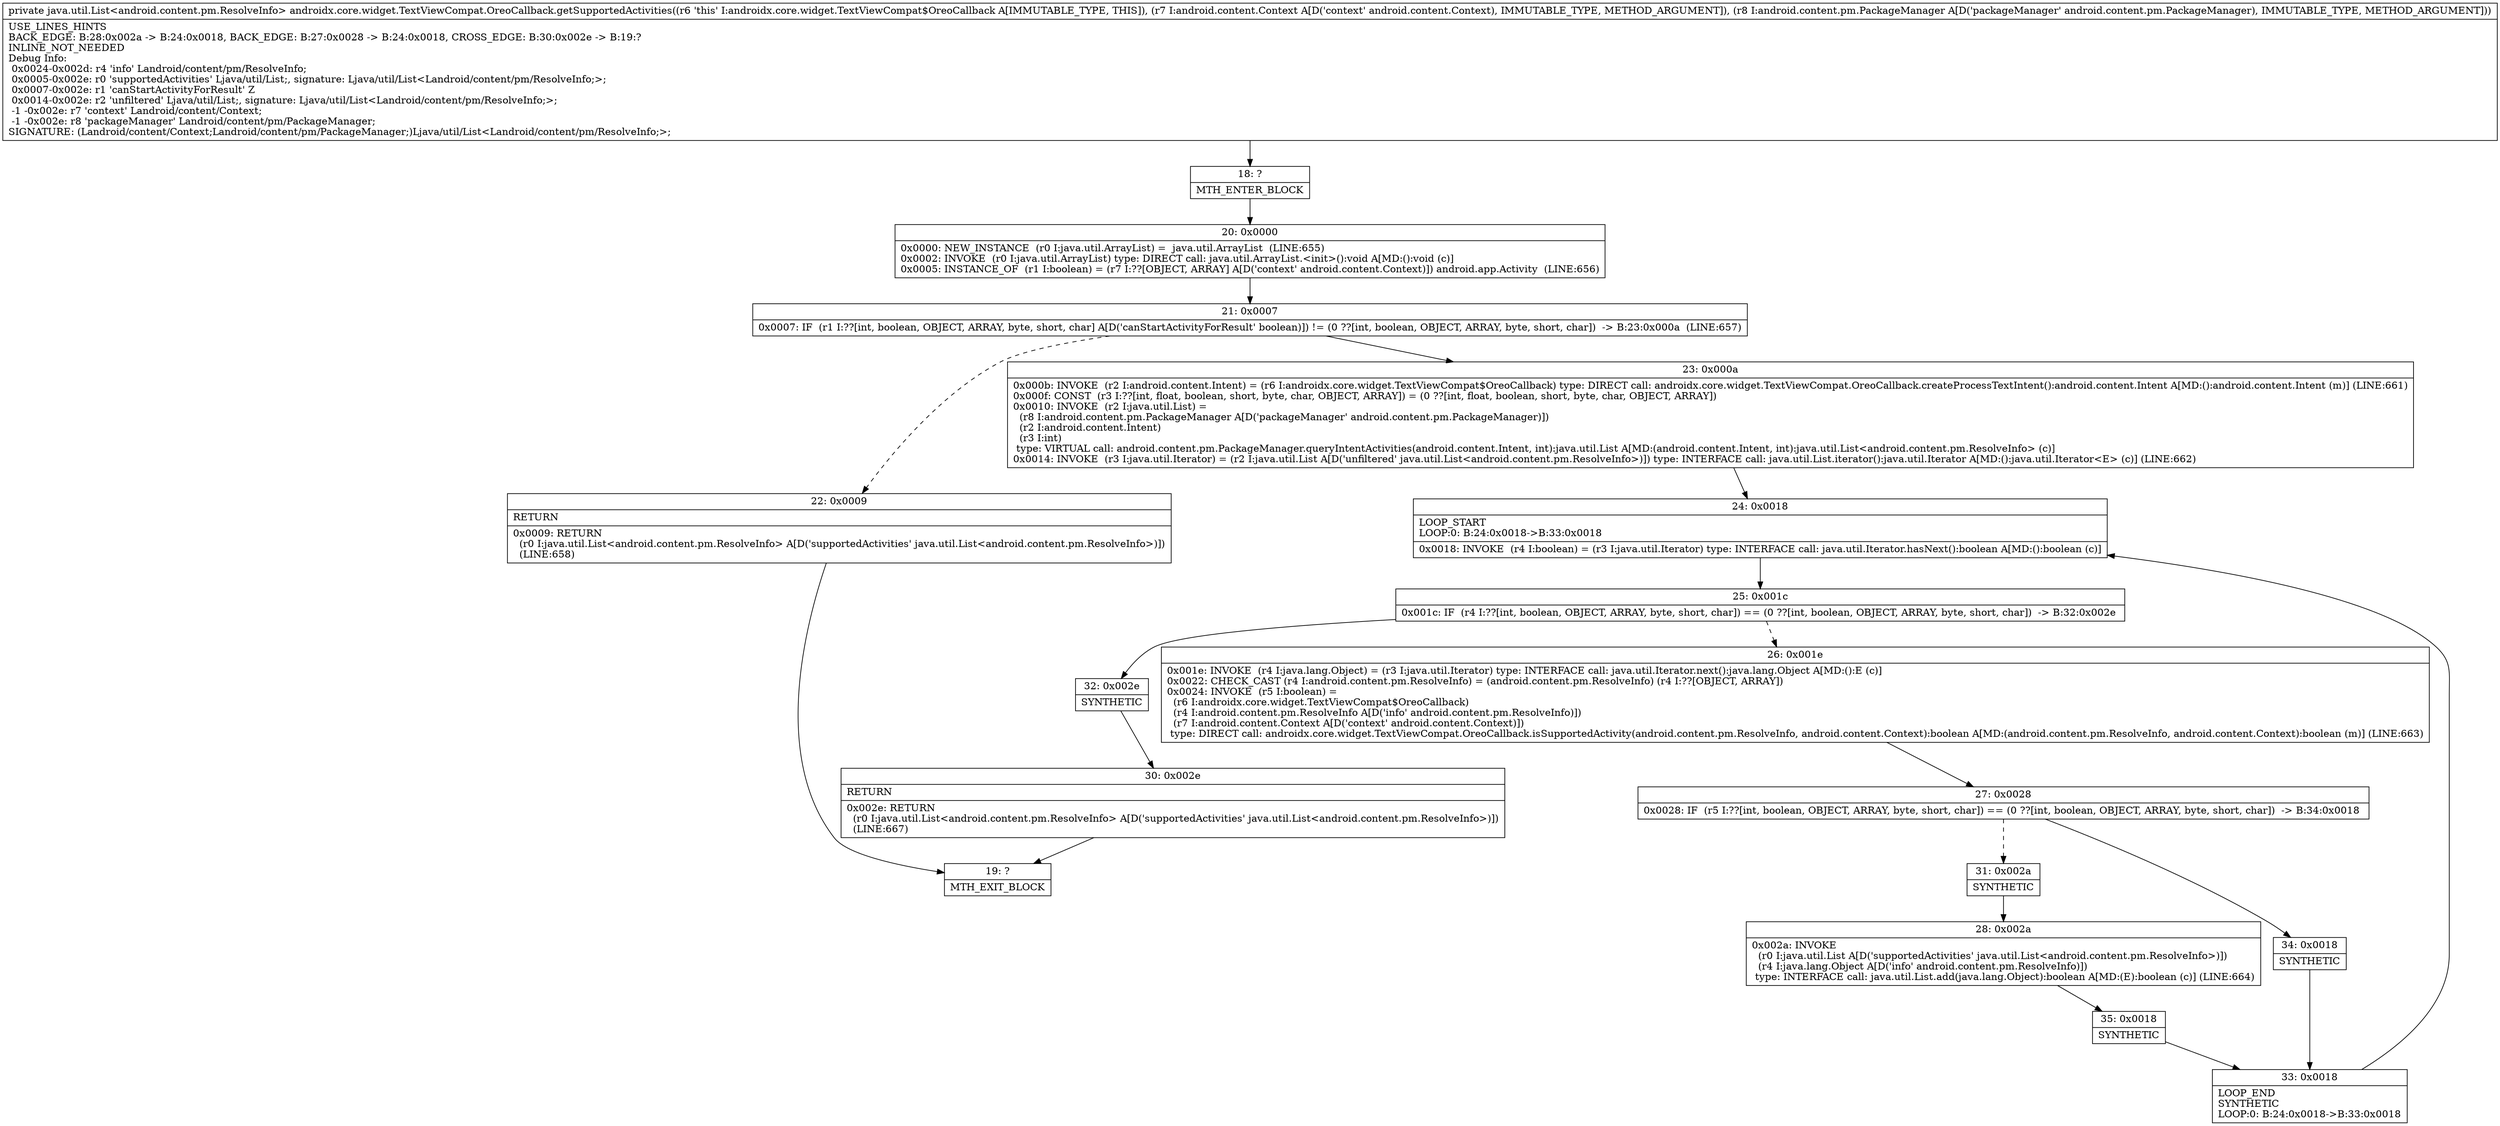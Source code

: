 digraph "CFG forandroidx.core.widget.TextViewCompat.OreoCallback.getSupportedActivities(Landroid\/content\/Context;Landroid\/content\/pm\/PackageManager;)Ljava\/util\/List;" {
Node_18 [shape=record,label="{18\:\ ?|MTH_ENTER_BLOCK\l}"];
Node_20 [shape=record,label="{20\:\ 0x0000|0x0000: NEW_INSTANCE  (r0 I:java.util.ArrayList) =  java.util.ArrayList  (LINE:655)\l0x0002: INVOKE  (r0 I:java.util.ArrayList) type: DIRECT call: java.util.ArrayList.\<init\>():void A[MD:():void (c)]\l0x0005: INSTANCE_OF  (r1 I:boolean) = (r7 I:??[OBJECT, ARRAY] A[D('context' android.content.Context)]) android.app.Activity  (LINE:656)\l}"];
Node_21 [shape=record,label="{21\:\ 0x0007|0x0007: IF  (r1 I:??[int, boolean, OBJECT, ARRAY, byte, short, char] A[D('canStartActivityForResult' boolean)]) != (0 ??[int, boolean, OBJECT, ARRAY, byte, short, char])  \-\> B:23:0x000a  (LINE:657)\l}"];
Node_22 [shape=record,label="{22\:\ 0x0009|RETURN\l|0x0009: RETURN  \l  (r0 I:java.util.List\<android.content.pm.ResolveInfo\> A[D('supportedActivities' java.util.List\<android.content.pm.ResolveInfo\>)])\l  (LINE:658)\l}"];
Node_19 [shape=record,label="{19\:\ ?|MTH_EXIT_BLOCK\l}"];
Node_23 [shape=record,label="{23\:\ 0x000a|0x000b: INVOKE  (r2 I:android.content.Intent) = (r6 I:androidx.core.widget.TextViewCompat$OreoCallback) type: DIRECT call: androidx.core.widget.TextViewCompat.OreoCallback.createProcessTextIntent():android.content.Intent A[MD:():android.content.Intent (m)] (LINE:661)\l0x000f: CONST  (r3 I:??[int, float, boolean, short, byte, char, OBJECT, ARRAY]) = (0 ??[int, float, boolean, short, byte, char, OBJECT, ARRAY]) \l0x0010: INVOKE  (r2 I:java.util.List) = \l  (r8 I:android.content.pm.PackageManager A[D('packageManager' android.content.pm.PackageManager)])\l  (r2 I:android.content.Intent)\l  (r3 I:int)\l type: VIRTUAL call: android.content.pm.PackageManager.queryIntentActivities(android.content.Intent, int):java.util.List A[MD:(android.content.Intent, int):java.util.List\<android.content.pm.ResolveInfo\> (c)]\l0x0014: INVOKE  (r3 I:java.util.Iterator) = (r2 I:java.util.List A[D('unfiltered' java.util.List\<android.content.pm.ResolveInfo\>)]) type: INTERFACE call: java.util.List.iterator():java.util.Iterator A[MD:():java.util.Iterator\<E\> (c)] (LINE:662)\l}"];
Node_24 [shape=record,label="{24\:\ 0x0018|LOOP_START\lLOOP:0: B:24:0x0018\-\>B:33:0x0018\l|0x0018: INVOKE  (r4 I:boolean) = (r3 I:java.util.Iterator) type: INTERFACE call: java.util.Iterator.hasNext():boolean A[MD:():boolean (c)]\l}"];
Node_25 [shape=record,label="{25\:\ 0x001c|0x001c: IF  (r4 I:??[int, boolean, OBJECT, ARRAY, byte, short, char]) == (0 ??[int, boolean, OBJECT, ARRAY, byte, short, char])  \-\> B:32:0x002e \l}"];
Node_26 [shape=record,label="{26\:\ 0x001e|0x001e: INVOKE  (r4 I:java.lang.Object) = (r3 I:java.util.Iterator) type: INTERFACE call: java.util.Iterator.next():java.lang.Object A[MD:():E (c)]\l0x0022: CHECK_CAST (r4 I:android.content.pm.ResolveInfo) = (android.content.pm.ResolveInfo) (r4 I:??[OBJECT, ARRAY]) \l0x0024: INVOKE  (r5 I:boolean) = \l  (r6 I:androidx.core.widget.TextViewCompat$OreoCallback)\l  (r4 I:android.content.pm.ResolveInfo A[D('info' android.content.pm.ResolveInfo)])\l  (r7 I:android.content.Context A[D('context' android.content.Context)])\l type: DIRECT call: androidx.core.widget.TextViewCompat.OreoCallback.isSupportedActivity(android.content.pm.ResolveInfo, android.content.Context):boolean A[MD:(android.content.pm.ResolveInfo, android.content.Context):boolean (m)] (LINE:663)\l}"];
Node_27 [shape=record,label="{27\:\ 0x0028|0x0028: IF  (r5 I:??[int, boolean, OBJECT, ARRAY, byte, short, char]) == (0 ??[int, boolean, OBJECT, ARRAY, byte, short, char])  \-\> B:34:0x0018 \l}"];
Node_31 [shape=record,label="{31\:\ 0x002a|SYNTHETIC\l}"];
Node_28 [shape=record,label="{28\:\ 0x002a|0x002a: INVOKE  \l  (r0 I:java.util.List A[D('supportedActivities' java.util.List\<android.content.pm.ResolveInfo\>)])\l  (r4 I:java.lang.Object A[D('info' android.content.pm.ResolveInfo)])\l type: INTERFACE call: java.util.List.add(java.lang.Object):boolean A[MD:(E):boolean (c)] (LINE:664)\l}"];
Node_35 [shape=record,label="{35\:\ 0x0018|SYNTHETIC\l}"];
Node_33 [shape=record,label="{33\:\ 0x0018|LOOP_END\lSYNTHETIC\lLOOP:0: B:24:0x0018\-\>B:33:0x0018\l}"];
Node_34 [shape=record,label="{34\:\ 0x0018|SYNTHETIC\l}"];
Node_32 [shape=record,label="{32\:\ 0x002e|SYNTHETIC\l}"];
Node_30 [shape=record,label="{30\:\ 0x002e|RETURN\l|0x002e: RETURN  \l  (r0 I:java.util.List\<android.content.pm.ResolveInfo\> A[D('supportedActivities' java.util.List\<android.content.pm.ResolveInfo\>)])\l  (LINE:667)\l}"];
MethodNode[shape=record,label="{private java.util.List\<android.content.pm.ResolveInfo\> androidx.core.widget.TextViewCompat.OreoCallback.getSupportedActivities((r6 'this' I:androidx.core.widget.TextViewCompat$OreoCallback A[IMMUTABLE_TYPE, THIS]), (r7 I:android.content.Context A[D('context' android.content.Context), IMMUTABLE_TYPE, METHOD_ARGUMENT]), (r8 I:android.content.pm.PackageManager A[D('packageManager' android.content.pm.PackageManager), IMMUTABLE_TYPE, METHOD_ARGUMENT]))  | USE_LINES_HINTS\lBACK_EDGE: B:28:0x002a \-\> B:24:0x0018, BACK_EDGE: B:27:0x0028 \-\> B:24:0x0018, CROSS_EDGE: B:30:0x002e \-\> B:19:?\lINLINE_NOT_NEEDED\lDebug Info:\l  0x0024\-0x002d: r4 'info' Landroid\/content\/pm\/ResolveInfo;\l  0x0005\-0x002e: r0 'supportedActivities' Ljava\/util\/List;, signature: Ljava\/util\/List\<Landroid\/content\/pm\/ResolveInfo;\>;\l  0x0007\-0x002e: r1 'canStartActivityForResult' Z\l  0x0014\-0x002e: r2 'unfiltered' Ljava\/util\/List;, signature: Ljava\/util\/List\<Landroid\/content\/pm\/ResolveInfo;\>;\l  \-1 \-0x002e: r7 'context' Landroid\/content\/Context;\l  \-1 \-0x002e: r8 'packageManager' Landroid\/content\/pm\/PackageManager;\lSIGNATURE: (Landroid\/content\/Context;Landroid\/content\/pm\/PackageManager;)Ljava\/util\/List\<Landroid\/content\/pm\/ResolveInfo;\>;\l}"];
MethodNode -> Node_18;Node_18 -> Node_20;
Node_20 -> Node_21;
Node_21 -> Node_22[style=dashed];
Node_21 -> Node_23;
Node_22 -> Node_19;
Node_23 -> Node_24;
Node_24 -> Node_25;
Node_25 -> Node_26[style=dashed];
Node_25 -> Node_32;
Node_26 -> Node_27;
Node_27 -> Node_31[style=dashed];
Node_27 -> Node_34;
Node_31 -> Node_28;
Node_28 -> Node_35;
Node_35 -> Node_33;
Node_33 -> Node_24;
Node_34 -> Node_33;
Node_32 -> Node_30;
Node_30 -> Node_19;
}

